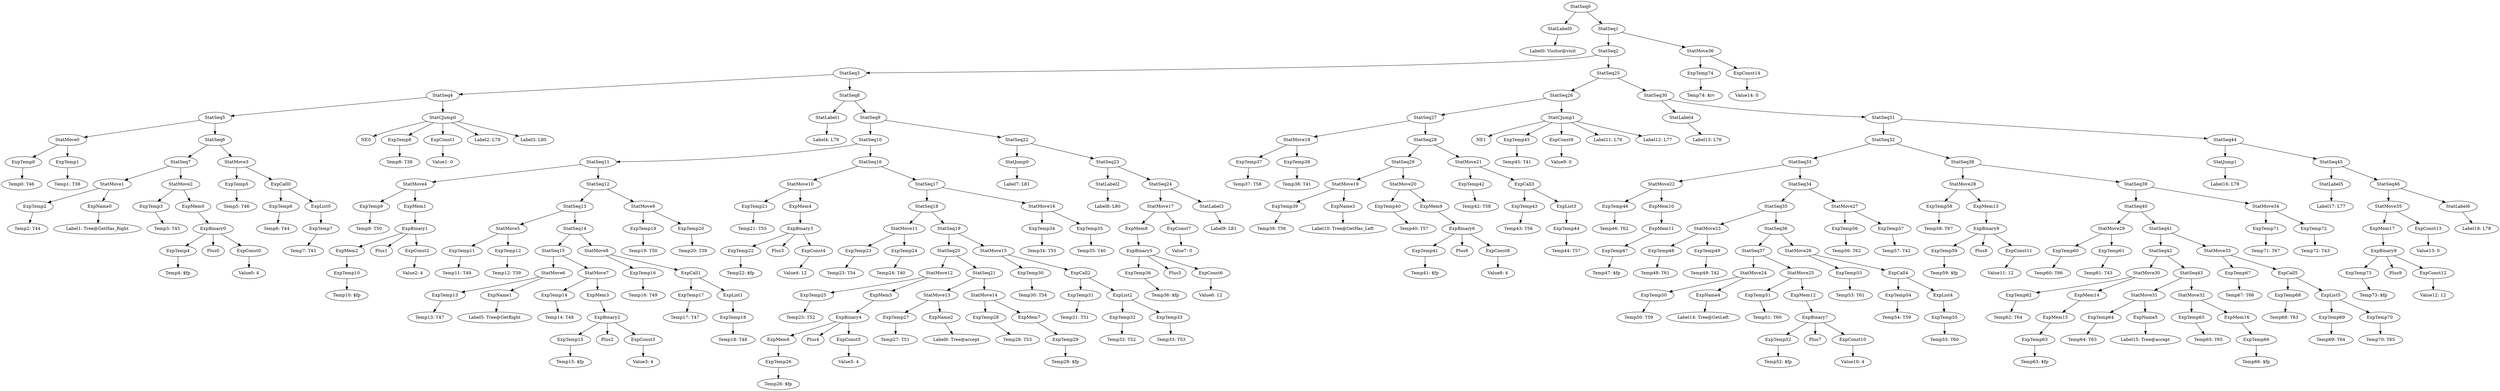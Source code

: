 digraph {
	ordering = out;
	StatMove35 -> ExpMem17;
	StatMove35 -> ExpConst13;
	ExpMem17 -> ExpBinary9;
	ExpConst12 -> "Value12: 12";
	ExpBinary9 -> ExpTemp73;
	ExpBinary9 -> Plus9;
	ExpBinary9 -> ExpConst12;
	ExpTemp73 -> "Temp73: $fp";
	StatSeq45 -> StatLabel5;
	StatSeq45 -> StatSeq46;
	StatLabel5 -> "Label17: L77";
	StatJump1 -> "Label16: L78";
	ExpTemp71 -> "Temp71: T67";
	StatSeq39 -> StatSeq40;
	StatSeq39 -> StatMove34;
	ExpTemp70 -> "Temp70: T65";
	ExpCall5 -> ExpTemp68;
	ExpCall5 -> ExpList5;
	ExpTemp68 -> "Temp68: T63";
	StatMove33 -> ExpTemp67;
	StatMove33 -> ExpCall5;
	ExpTemp66 -> "Temp66: $fp";
	ExpTemp65 -> "Temp65: T65";
	ExpTemp29 -> "Temp29: $fp";
	StatMove13 -> ExpTemp27;
	StatMove13 -> ExpName2;
	StatSeq10 -> StatSeq11;
	StatSeq10 -> StatSeq16;
	ExpTemp26 -> "Temp26: $fp";
	ExpTemp41 -> "Temp41: $fp";
	ExpTemp25 -> "Temp25: T52";
	ExpMem6 -> ExpTemp26;
	StatSeq16 -> StatMove10;
	StatSeq16 -> StatSeq17;
	StatSeq7 -> StatMove1;
	StatSeq7 -> StatMove2;
	StatSeq21 -> StatMove13;
	StatSeq21 -> StatMove14;
	ExpConst4 -> "Value4: 12";
	ExpMem4 -> ExpBinary3;
	StatMove10 -> ExpTemp21;
	StatMove10 -> ExpMem4;
	ExpTemp20 -> "Temp20: T39";
	ExpName0 -> "Label1: Tree@GetHas_Right";
	ExpConst8 -> "Value8: 4";
	ExpTemp48 -> "Temp48: T61";
	ExpTemp32 -> "Temp32: T52";
	ExpCall1 -> ExpTemp17;
	ExpCall1 -> ExpList1;
	ExpTemp23 -> "Temp23: T54";
	StatSeq13 -> StatMove5;
	StatSeq13 -> StatSeq14;
	ExpTemp16 -> "Temp16: T49";
	ExpMem3 -> ExpBinary2;
	ExpTemp30 -> "Temp30: T54";
	ExpTemp17 -> "Temp17: T47";
	ExpConst3 -> "Value3: 4";
	ExpTemp15 -> "Temp15: $fp";
	StatLabel6 -> "Label18: L78";
	ExpTemp14 -> "Temp14: T48";
	StatMove12 -> ExpTemp25;
	StatMove12 -> ExpMem5;
	ExpList2 -> ExpTemp32;
	ExpList2 -> ExpTemp33;
	ExpTemp72 -> "Temp72: T43";
	StatMove15 -> ExpTemp30;
	StatMove15 -> ExpCall2;
	StatSeq41 -> StatSeq42;
	StatSeq41 -> StatMove33;
	StatSeq18 -> StatMove11;
	StatSeq18 -> StatSeq19;
	StatLabel3 -> "Label9: L81";
	ExpTemp11 -> "Temp11: T49";
	StatSeq0 -> StatLabel0;
	StatSeq0 -> StatSeq1;
	ExpTemp39 -> "Temp39: T56";
	ExpTemp1 -> "Temp1: T38";
	ExpBinary4 -> ExpMem6;
	ExpBinary4 -> Plus4;
	ExpBinary4 -> ExpConst5;
	ExpList1 -> ExpTemp18;
	StatMove29 -> ExpTemp60;
	StatMove29 -> ExpTemp61;
	StatMove9 -> ExpTemp19;
	StatMove9 -> ExpTemp20;
	StatMove4 -> ExpTemp9;
	StatMove4 -> ExpMem1;
	StatMove5 -> ExpTemp11;
	StatMove5 -> ExpTemp12;
	StatLabel2 -> "Label8: L80";
	ExpConst14 -> "Value14: 0";
	ExpConst9 -> "Value9: 0";
	ExpTemp22 -> "Temp22: $fp";
	StatMove27 -> ExpTemp56;
	StatMove27 -> ExpTemp57;
	ExpConst0 -> "Value0: 4";
	ExpBinary0 -> ExpTemp4;
	ExpBinary0 -> Plus0;
	ExpBinary0 -> ExpConst0;
	StatMove14 -> ExpTemp28;
	StatMove14 -> ExpMem7;
	StatSeq35 -> StatMove23;
	StatSeq35 -> StatSeq36;
	ExpCall0 -> ExpTemp6;
	ExpCall0 -> ExpList0;
	ExpTemp27 -> "Temp27: T51";
	ExpList4 -> ExpTemp55;
	StatLabel1 -> "Label4: L79";
	ExpTemp12 -> "Temp12: T39";
	ExpTemp35 -> "Temp35: T40";
	StatMove23 -> ExpTemp48;
	StatMove23 -> ExpTemp49;
	ExpTemp33 -> "Temp33: T53";
	StatSeq20 -> StatMove12;
	StatSeq20 -> StatSeq21;
	StatMove30 -> ExpTemp62;
	StatMove30 -> ExpMem14;
	StatSeq12 -> StatSeq13;
	StatSeq12 -> StatMove9;
	ExpTemp4 -> "Temp4: $fp";
	StatMove17 -> ExpMem8;
	StatMove17 -> ExpConst7;
	StatSeq8 -> StatLabel1;
	StatSeq8 -> StatSeq9;
	ExpTemp28 -> "Temp28: T53";
	StatSeq32 -> StatSeq33;
	StatSeq32 -> StatSeq38;
	StatMove8 -> ExpTemp16;
	StatMove8 -> ExpCall1;
	StatMove34 -> ExpTemp71;
	StatMove34 -> ExpTemp72;
	ExpTemp59 -> "Temp59: $fp";
	StatMove0 -> ExpTemp0;
	StatMove0 -> ExpTemp1;
	StatSeq44 -> StatJump1;
	StatSeq44 -> StatSeq45;
	ExpMem5 -> ExpBinary4;
	ExpMem16 -> ExpTemp66;
	ExpBinary2 -> ExpTemp15;
	ExpBinary2 -> Plus2;
	ExpBinary2 -> ExpConst3;
	ExpTemp74 -> "Temp74: $rv";
	StatLabel0 -> "Label0: Visitor@visit";
	ExpTemp53 -> "Temp53: T61";
	ExpTemp19 -> "Temp19: T50";
	StatSeq17 -> StatSeq18;
	StatSeq17 -> StatMove16;
	StatSeq1 -> StatSeq2;
	StatSeq1 -> StatMove36;
	StatSeq30 -> StatLabel4;
	StatSeq30 -> StatSeq31;
	ExpName2 -> "Label6: Tree@accept";
	StatMove2 -> ExpTemp3;
	StatMove2 -> ExpMem0;
	ExpTemp54 -> "Temp54: T59";
	ExpTemp2 -> "Temp2: T44";
	ExpTemp51 -> "Temp51: T60";
	ExpTemp10 -> "Temp10: $fp";
	ExpMem10 -> ExpMem11;
	StatSeq5 -> StatMove0;
	StatSeq5 -> StatSeq6;
	ExpList5 -> ExpTemp69;
	ExpList5 -> ExpTemp70;
	ExpTemp24 -> "Temp24: T40";
	ExpTemp31 -> "Temp31: T51";
	ExpTemp21 -> "Temp21: T55";
	ExpConst7 -> "Value7: 0";
	ExpTemp18 -> "Temp18: T48";
	ExpTemp8 -> "Temp8: T38";
	ExpMem15 -> ExpTemp63;
	StatMove7 -> ExpTemp14;
	StatMove7 -> ExpMem3;
	ExpTemp7 -> "Temp7: T45";
	StatCJump0 -> NE0;
	StatCJump0 -> ExpTemp8;
	StatCJump0 -> ExpConst1;
	StatCJump0 -> "Label2: L79";
	StatCJump0 -> "Label3: L80";
	ExpList0 -> ExpTemp7;
	StatMove1 -> ExpTemp2;
	StatMove1 -> ExpName0;
	ExpConst1 -> "Value1: 0";
	ExpTemp45 -> "Temp45: T41";
	StatSeq33 -> StatMove22;
	StatSeq33 -> StatSeq34;
	StatSeq15 -> StatMove6;
	StatSeq15 -> StatMove7;
	StatSeq3 -> StatSeq4;
	StatSeq3 -> StatSeq8;
	ExpCall4 -> ExpTemp54;
	ExpCall4 -> ExpList4;
	ExpBinary1 -> ExpMem2;
	ExpBinary1 -> Plus1;
	ExpBinary1 -> ExpConst2;
	ExpConst10 -> "Value10: 4";
	StatMove31 -> ExpTemp64;
	StatMove31 -> ExpName5;
	ExpCall2 -> ExpTemp31;
	ExpCall2 -> ExpList2;
	ExpConst2 -> "Value2: 4";
	ExpTemp58 -> "Temp58: T67";
	ExpMem1 -> ExpBinary1;
	ExpMem2 -> ExpTemp10;
	StatSeq11 -> StatMove4;
	StatSeq11 -> StatSeq12;
	StatSeq42 -> StatMove30;
	StatSeq42 -> StatSeq43;
	ExpTemp13 -> "Temp13: T47";
	StatSeq37 -> StatMove24;
	StatSeq37 -> StatMove25;
	ExpTemp3 -> "Temp3: T45";
	ExpTemp6 -> "Temp6: T44";
	StatMove6 -> ExpTemp13;
	StatMove6 -> ExpName1;
	StatMove32 -> ExpTemp65;
	StatMove32 -> ExpMem16;
	StatMove22 -> ExpTemp46;
	StatMove22 -> ExpMem10;
	ExpName1 -> "Label5: Tree@GetRight";
	ExpTemp34 -> "Temp34: T55";
	StatMove16 -> ExpTemp34;
	StatMove16 -> ExpTemp35;
	ExpTemp49 -> "Temp49: T42";
	ExpMem12 -> ExpBinary7;
	StatSeq9 -> StatSeq10;
	StatSeq9 -> StatSeq22;
	StatJump0 -> "Label7: L81";
	StatMove11 -> ExpTemp23;
	StatMove11 -> ExpTemp24;
	ExpTemp44 -> "Temp44: T57";
	StatSeq19 -> StatSeq20;
	StatSeq19 -> StatMove15;
	StatSeq22 -> StatJump0;
	StatSeq22 -> StatSeq23;
	StatSeq23 -> StatLabel2;
	StatSeq23 -> StatSeq24;
	StatLabel4 -> "Label13: L76";
	ExpMem0 -> ExpBinary0;
	StatSeq4 -> StatSeq5;
	StatSeq4 -> StatCJump0;
	ExpTemp36 -> "Temp36: $fp";
	ExpTemp43 -> "Temp43: T56";
	ExpMem9 -> ExpBinary6;
	ExpConst6 -> "Value6: 12";
	StatSeq6 -> StatSeq7;
	StatSeq6 -> StatMove3;
	ExpMem8 -> ExpBinary5;
	StatSeq46 -> StatMove35;
	StatSeq46 -> StatLabel6;
	StatSeq24 -> StatMove17;
	StatSeq24 -> StatLabel3;
	ExpTemp50 -> "Temp50: T59";
	StatSeq2 -> StatSeq3;
	StatSeq2 -> StatSeq25;
	ExpTemp69 -> "Temp69: T64";
	ExpTemp37 -> "Temp37: T58";
	StatMove18 -> ExpTemp37;
	StatMove18 -> ExpTemp38;
	ExpTemp38 -> "Temp38: T41";
	ExpTemp9 -> "Temp9: T50";
	StatSeq27 -> StatMove18;
	StatSeq27 -> StatSeq28;
	ExpName3 -> "Label10: Tree@GetHas_Left";
	StatMove28 -> ExpTemp58;
	StatMove28 -> ExpMem13;
	StatSeq29 -> StatMove19;
	StatSeq29 -> StatMove20;
	ExpTemp67 -> "Temp67: T66";
	ExpBinary3 -> ExpTemp22;
	ExpBinary3 -> Plus3;
	ExpBinary3 -> ExpConst4;
	ExpTemp40 -> "Temp40: T57";
	StatSeq34 -> StatSeq35;
	StatSeq34 -> StatMove27;
	StatMove20 -> ExpTemp40;
	StatMove20 -> ExpMem9;
	ExpBinary6 -> ExpTemp41;
	ExpBinary6 -> Plus6;
	ExpBinary6 -> ExpConst8;
	StatMove24 -> ExpTemp50;
	StatMove24 -> ExpName4;
	StatSeq28 -> StatSeq29;
	StatSeq28 -> StatMove21;
	ExpTemp42 -> "Temp42: T58";
	StatMove25 -> ExpTemp51;
	StatMove25 -> ExpMem12;
	StatMove21 -> ExpTemp42;
	StatMove21 -> ExpCall3;
	ExpCall3 -> ExpTemp43;
	ExpCall3 -> ExpList3;
	StatCJump1 -> NE1;
	StatCJump1 -> ExpTemp45;
	StatCJump1 -> ExpConst9;
	StatCJump1 -> "Label11: L76";
	StatCJump1 -> "Label12: L77";
	ExpList3 -> ExpTemp44;
	StatMove3 -> ExpTemp5;
	StatMove3 -> ExpCall0;
	StatSeq25 -> StatSeq26;
	StatSeq25 -> StatSeq30;
	ExpConst13 -> "Value13: 0";
	ExpMem7 -> ExpTemp29;
	ExpTemp46 -> "Temp46: T62";
	ExpTemp60 -> "Temp60: T66";
	ExpName4 -> "Label14: Tree@GetLeft";
	ExpTemp52 -> "Temp52: $fp";
	ExpBinary5 -> ExpTemp36;
	ExpBinary5 -> Plus5;
	ExpBinary5 -> ExpConst6;
	ExpBinary7 -> ExpTemp52;
	ExpBinary7 -> Plus7;
	ExpBinary7 -> ExpConst10;
	ExpMem11 -> ExpTemp47;
	StatMove26 -> ExpTemp53;
	StatMove26 -> ExpCall4;
	StatSeq36 -> StatSeq37;
	StatSeq36 -> StatMove26;
	ExpTemp55 -> "Temp55: T60";
	ExpTemp56 -> "Temp56: T62";
	StatSeq40 -> StatMove29;
	StatSeq40 -> StatSeq41;
	ExpTemp5 -> "Temp5: T46";
	ExpTemp57 -> "Temp57: T42";
	ExpConst5 -> "Value5: 4";
	StatSeq26 -> StatSeq27;
	StatSeq26 -> StatCJump1;
	ExpBinary8 -> ExpTemp59;
	ExpBinary8 -> Plus8;
	ExpBinary8 -> ExpConst11;
	ExpTemp47 -> "Temp47: $fp";
	ExpConst11 -> "Value11: 12";
	StatSeq14 -> StatSeq15;
	StatSeq14 -> StatMove8;
	ExpMem13 -> ExpBinary8;
	ExpTemp62 -> "Temp62: T64";
	StatSeq38 -> StatMove28;
	StatSeq38 -> StatSeq39;
	StatMove19 -> ExpTemp39;
	StatMove19 -> ExpName3;
	ExpTemp0 -> "Temp0: T46";
	ExpTemp61 -> "Temp61: T43";
	ExpTemp63 -> "Temp63: $fp";
	StatSeq31 -> StatSeq32;
	StatSeq31 -> StatSeq44;
	ExpMem14 -> ExpMem15;
	ExpTemp64 -> "Temp64: T63";
	ExpName5 -> "Label15: Tree@accept";
	StatMove36 -> ExpTemp74;
	StatMove36 -> ExpConst14;
	StatSeq43 -> StatMove31;
	StatSeq43 -> StatMove32;
}

